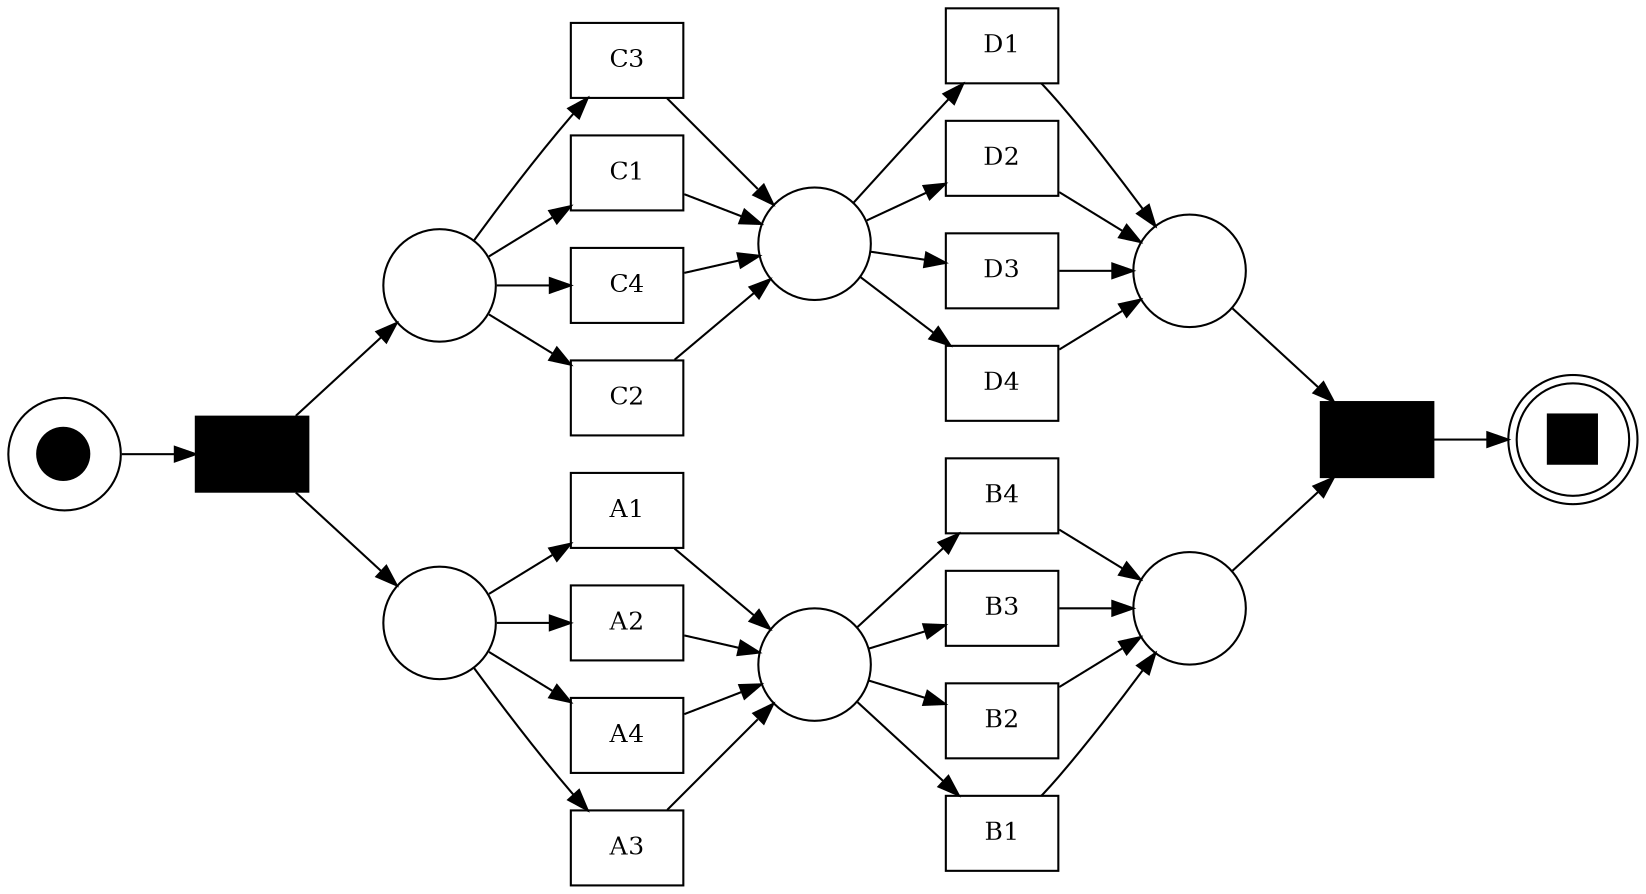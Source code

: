 digraph "imported_1671896171.137661" {
	graph [bgcolor=white rankdir=LR]
	node [shape=box]
	5095782928 [label=B4 fontsize=12]
	5095781968 [label=D1 fontsize=12]
	5095782736 [label=B3 fontsize=12]
	5095782160 [label=D2 fontsize=12]
	5095782352 [label=D3 fontsize=12]
	5095758992 [label=A1 fontsize=12]
	5095759376 [label=B2 fontsize=12]
	5095759184 [label=A2 fontsize=12]
	5095759760 [label=A4 fontsize=12]
	5095759568 [label=A3 fontsize=12]
	5095780496 [label=B1 fontsize=12]
	5095780816 [label="" fillcolor=black fontsize=12 style=filled]
	5095781008 [label=C3 fontsize=12]
	5095781200 [label=C1 fontsize=12]
	5095781392 [label=C4 fontsize=12]
	5095781584 [label=C2 fontsize=12]
	5095782544 [label=D4 fontsize=12]
	5095780752 [label="" fillcolor=black fontsize=12 style=filled]
	5095757712 [label=<&#9679;> fixedsize=true fontsize=34 shape=circle width=0.75]
	5095758800 [label="" fixedsize=true shape=circle width=0.75]
	5095757328 [label="" fixedsize=true shape=circle width=0.75]
	5095758096 [label="" fixedsize=true shape=circle width=0.75]
	5095758224 [label="" fixedsize=true shape=circle width=0.75]
	5095758416 [label="" fixedsize=true shape=circle width=0.75]
	5095758608 [label="" fixedsize=true shape=circle width=0.75]
	5095757776 [label=<&#9632;> fixedsize=true fontsize=32 shape=doublecircle width=0.75]
	5095758992 -> 5095758800 [arrowhead=normal fontsize=12]
	5095759184 -> 5095758800 [arrowhead=normal fontsize=12]
	5095759568 -> 5095758800 [arrowhead=normal fontsize=12]
	5095759760 -> 5095758800 [arrowhead=normal fontsize=12]
	5095780496 -> 5095758608 [arrowhead=normal fontsize=12]
	5095759376 -> 5095758608 [arrowhead=normal fontsize=12]
	5095782736 -> 5095758608 [arrowhead=normal fontsize=12]
	5095782928 -> 5095758608 [arrowhead=normal fontsize=12]
	5095781200 -> 5095758224 [arrowhead=normal fontsize=12]
	5095781584 -> 5095758224 [arrowhead=normal fontsize=12]
	5095781008 -> 5095758224 [arrowhead=normal fontsize=12]
	5095781392 -> 5095758224 [arrowhead=normal fontsize=12]
	5095781968 -> 5095758096 [arrowhead=normal fontsize=12]
	5095782160 -> 5095758096 [arrowhead=normal fontsize=12]
	5095782352 -> 5095758096 [arrowhead=normal fontsize=12]
	5095782544 -> 5095758096 [arrowhead=normal fontsize=12]
	5095758800 -> 5095780496 [arrowhead=normal fontsize=12]
	5095758800 -> 5095759376 [arrowhead=normal fontsize=12]
	5095758800 -> 5095782736 [arrowhead=normal fontsize=12]
	5095758800 -> 5095782928 [arrowhead=normal fontsize=12]
	5095757328 -> 5095781200 [arrowhead=normal fontsize=12]
	5095757328 -> 5095781584 [arrowhead=normal fontsize=12]
	5095757328 -> 5095781008 [arrowhead=normal fontsize=12]
	5095757328 -> 5095781392 [arrowhead=normal fontsize=12]
	5095758096 -> 5095780752 [arrowhead=normal fontsize=12]
	5095758224 -> 5095781968 [arrowhead=normal fontsize=12]
	5095758224 -> 5095782160 [arrowhead=normal fontsize=12]
	5095758224 -> 5095782352 [arrowhead=normal fontsize=12]
	5095758224 -> 5095782544 [arrowhead=normal fontsize=12]
	5095758416 -> 5095758992 [arrowhead=normal fontsize=12]
	5095758416 -> 5095759184 [arrowhead=normal fontsize=12]
	5095758416 -> 5095759568 [arrowhead=normal fontsize=12]
	5095758416 -> 5095759760 [arrowhead=normal fontsize=12]
	5095758608 -> 5095780752 [arrowhead=normal fontsize=12]
	5095757712 -> 5095780816 [arrowhead=normal fontsize=12]
	5095780752 -> 5095757776 [arrowhead=normal fontsize=12]
	5095780816 -> 5095757328 [arrowhead=normal fontsize=12]
	5095780816 -> 5095758416 [arrowhead=normal fontsize=12]
	overlap=false
}
